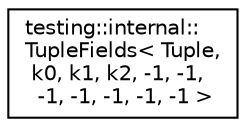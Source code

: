 digraph "类继承关系图"
{
  edge [fontname="Helvetica",fontsize="10",labelfontname="Helvetica",labelfontsize="10"];
  node [fontname="Helvetica",fontsize="10",shape=record];
  rankdir="LR";
  Node0 [label="testing::internal::\lTupleFields\< Tuple,\l k0, k1, k2, -1, -1,\l -1, -1, -1, -1, -1 \>",height=0.2,width=0.4,color="black", fillcolor="white", style="filled",URL="$classtesting_1_1internal_1_1_tuple_fields_3_01_tuple_00_01k0_00_01k1_00_01k2_00_01-1_00_01-1_00_897bcaf4b51057696318fe39b8a2dc88.html"];
}
